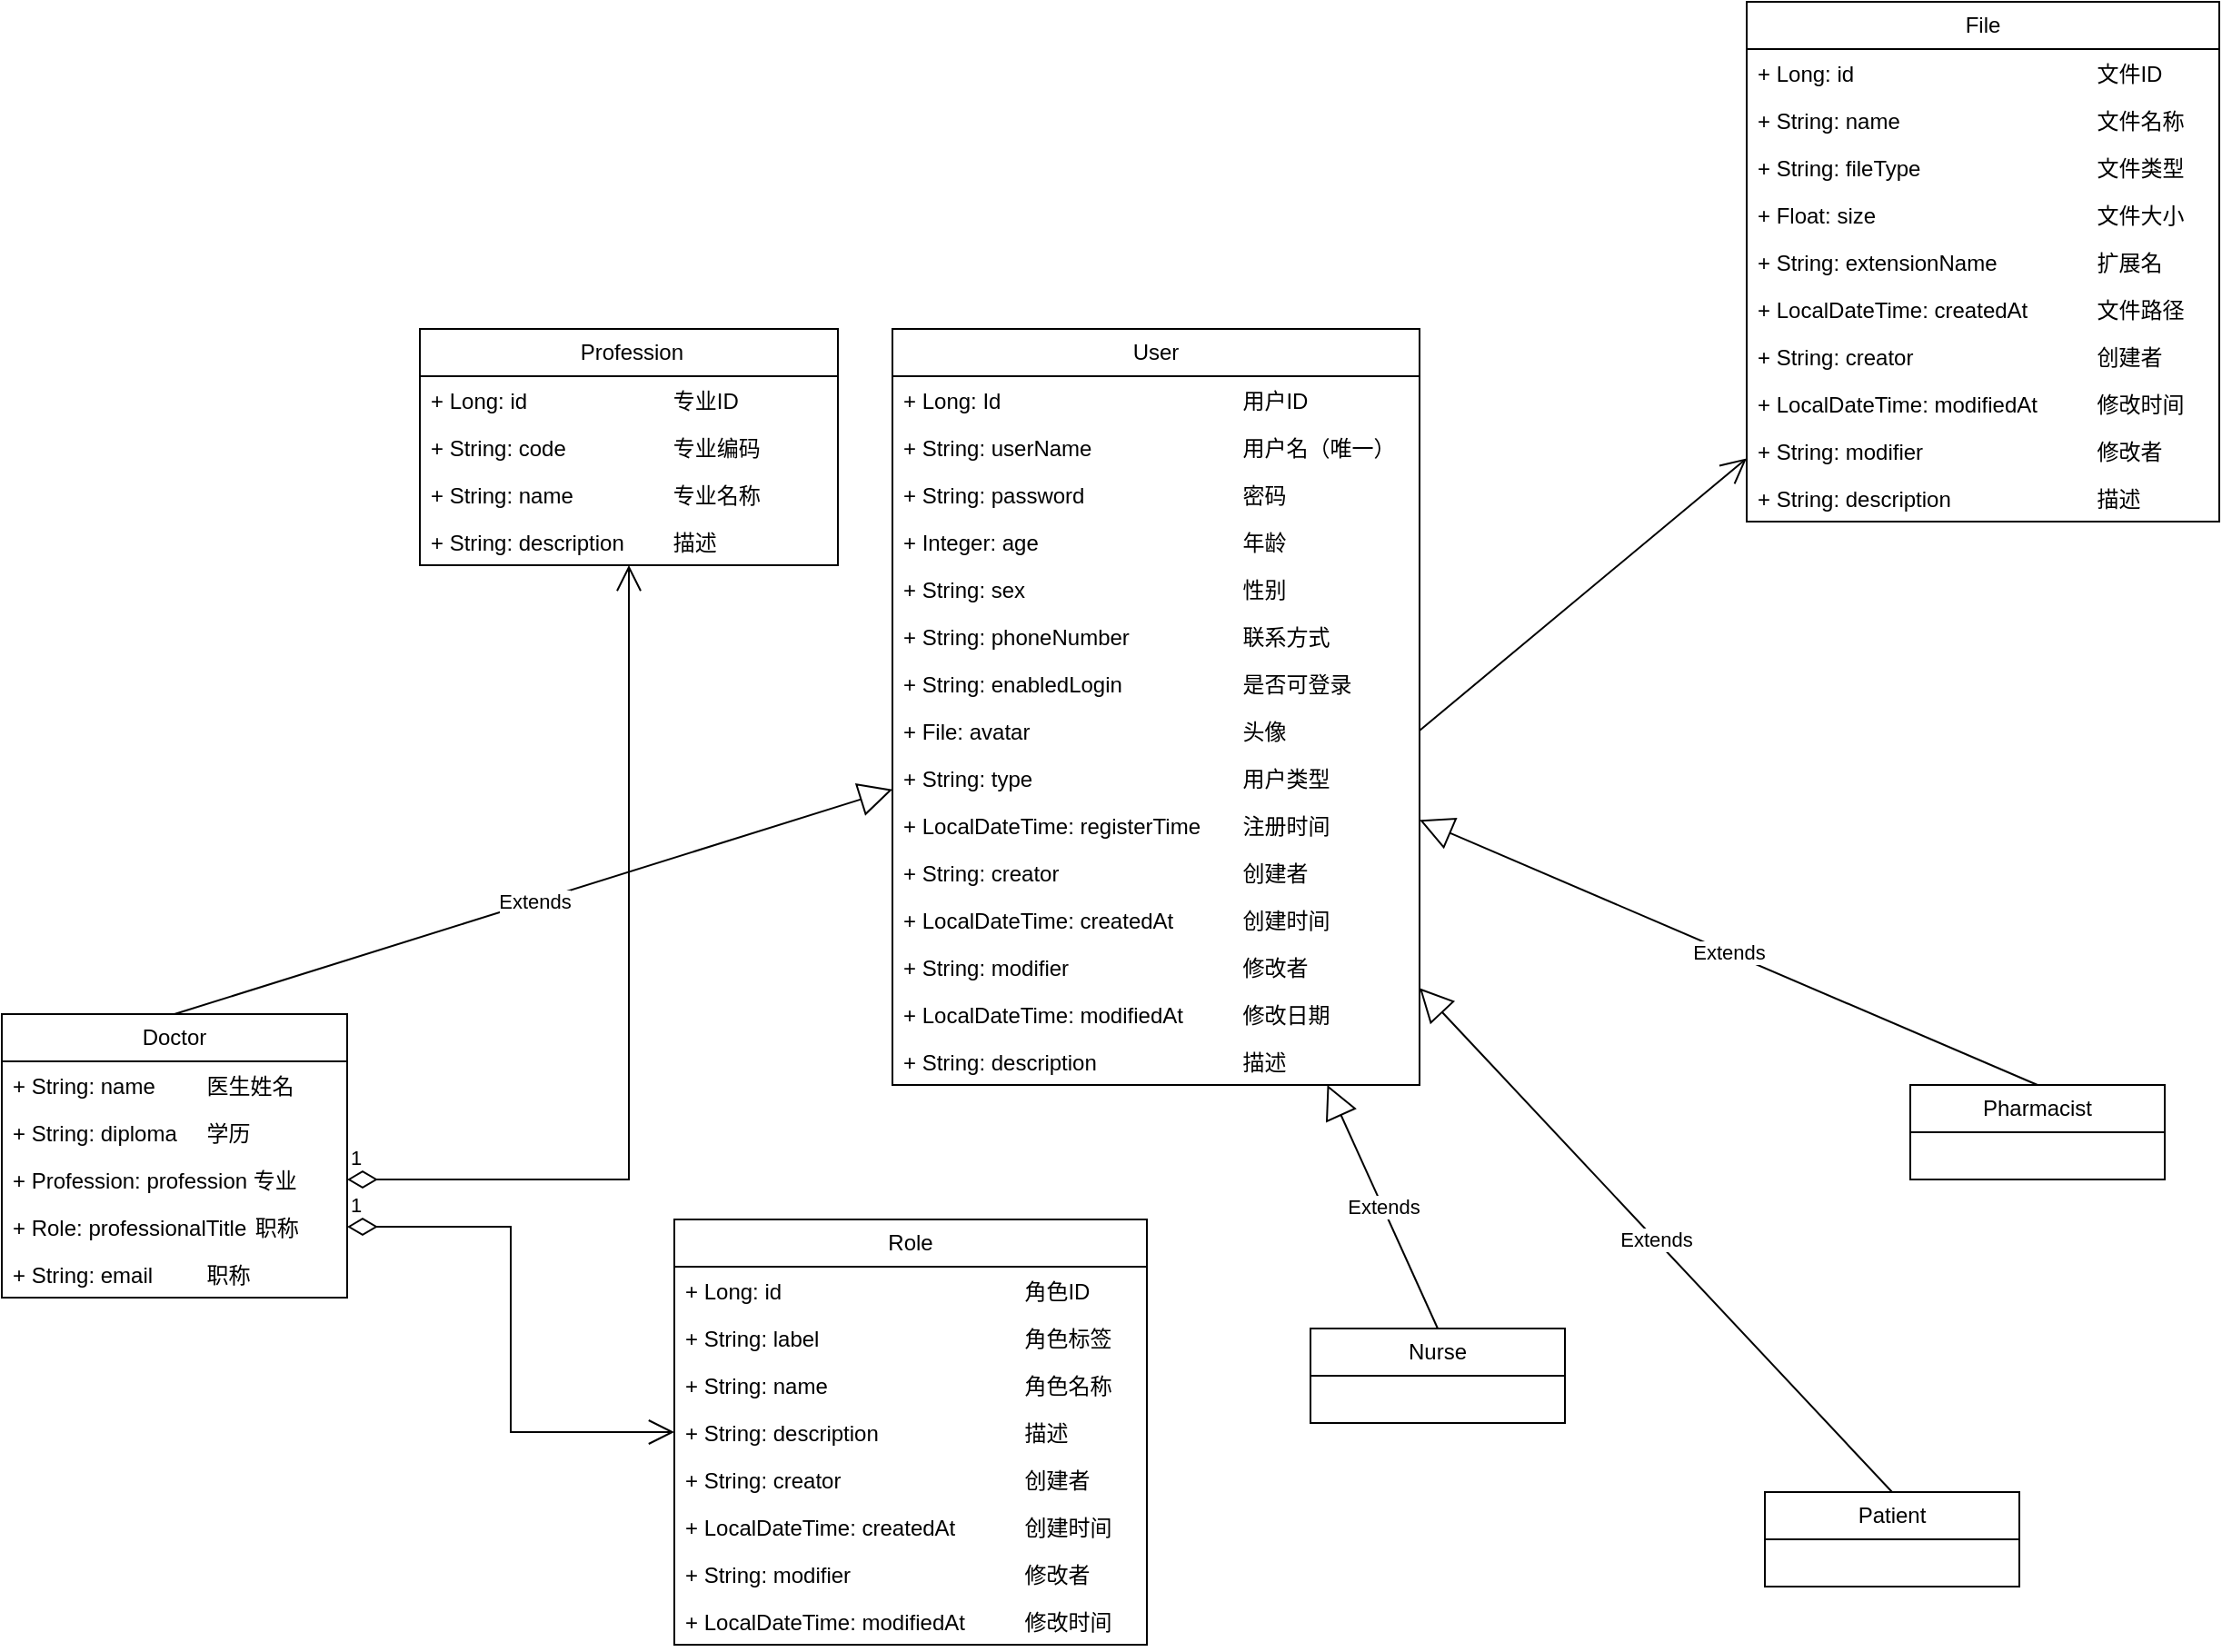 <mxfile version="24.3.0" type="device">
  <diagram name="第 1 页" id="9ztzT1rwlsxUdUq9ocI8">
    <mxGraphModel dx="1384" dy="710" grid="1" gridSize="10" guides="1" tooltips="1" connect="1" arrows="1" fold="1" page="1" pageScale="1" pageWidth="2400" pageHeight="2400" math="0" shadow="0">
      <root>
        <mxCell id="0" />
        <mxCell id="1" parent="0" />
        <object label="User" id="GoQQyu-tVttDg2WzrEU5-1">
          <mxCell style="swimlane;fontStyle=0;childLayout=stackLayout;horizontal=1;startSize=26;fillColor=none;horizontalStack=0;resizeParent=1;resizeParentMax=0;resizeLast=0;collapsible=1;marginBottom=0;whiteSpace=wrap;html=1;" parent="1" vertex="1">
            <mxGeometry x="510" y="430" width="290" height="416" as="geometry" />
          </mxCell>
        </object>
        <mxCell id="GoQQyu-tVttDg2WzrEU5-2" value="+ Long: Id&lt;span style=&quot;white-space: pre;&quot;&gt;&#x9;&lt;span style=&quot;white-space: pre;&quot;&gt;&#x9;&lt;/span&gt;&lt;span style=&quot;white-space: pre;&quot;&gt;&#x9;&lt;span style=&quot;white-space: pre;&quot;&gt;&#x9;&lt;/span&gt;&lt;span style=&quot;white-space: pre;&quot;&gt;&#x9;&lt;/span&gt;&lt;/span&gt;&lt;/span&gt;用户ID" style="text;strokeColor=none;fillColor=none;align=left;verticalAlign=top;spacingLeft=4;spacingRight=4;overflow=hidden;rotatable=0;points=[[0,0.5],[1,0.5]];portConstraint=eastwest;whiteSpace=wrap;html=1;" parent="GoQQyu-tVttDg2WzrEU5-1" vertex="1">
          <mxGeometry y="26" width="290" height="26" as="geometry" />
        </mxCell>
        <mxCell id="GoQQyu-tVttDg2WzrEU5-5" value="+ String: userName&lt;span style=&quot;white-space: pre;&quot;&gt;&#x9;&lt;/span&gt;&lt;span style=&quot;white-space: pre;&quot;&gt;&#x9;&lt;span style=&quot;white-space: pre;&quot;&gt;&#x9;&lt;/span&gt;&lt;span style=&quot;white-space: pre;&quot;&gt;&#x9;&lt;/span&gt;&lt;/span&gt;用户名（唯一）" style="text;strokeColor=none;fillColor=none;align=left;verticalAlign=top;spacingLeft=4;spacingRight=4;overflow=hidden;rotatable=0;points=[[0,0.5],[1,0.5]];portConstraint=eastwest;whiteSpace=wrap;html=1;" parent="GoQQyu-tVttDg2WzrEU5-1" vertex="1">
          <mxGeometry y="52" width="290" height="26" as="geometry" />
        </mxCell>
        <mxCell id="GoQQyu-tVttDg2WzrEU5-6" value="+ String: password&lt;span style=&quot;white-space: pre;&quot;&gt;&#x9;&lt;/span&gt;&lt;span style=&quot;white-space: pre;&quot;&gt;&#x9;&lt;span style=&quot;white-space: pre;&quot;&gt;&#x9;&lt;/span&gt;&lt;span style=&quot;white-space: pre;&quot;&gt;&#x9;&lt;/span&gt;&lt;/span&gt;密码" style="text;strokeColor=none;fillColor=none;align=left;verticalAlign=top;spacingLeft=4;spacingRight=4;overflow=hidden;rotatable=0;points=[[0,0.5],[1,0.5]];portConstraint=eastwest;whiteSpace=wrap;html=1;" parent="GoQQyu-tVttDg2WzrEU5-1" vertex="1">
          <mxGeometry y="78" width="290" height="26" as="geometry" />
        </mxCell>
        <mxCell id="GoQQyu-tVttDg2WzrEU5-13" value="+ Integer: age&lt;span style=&quot;white-space: pre;&quot;&gt;&#x9;&lt;/span&gt;&lt;span style=&quot;white-space: pre;&quot;&gt;&#x9;&lt;span style=&quot;white-space: pre;&quot;&gt;&#x9;&lt;span style=&quot;white-space: pre;&quot;&gt;&#x9;&lt;/span&gt;&lt;span style=&quot;white-space: pre;&quot;&gt;&#x9;&lt;/span&gt;&lt;/span&gt;&lt;/span&gt;年龄" style="text;strokeColor=none;fillColor=none;align=left;verticalAlign=top;spacingLeft=4;spacingRight=4;overflow=hidden;rotatable=0;points=[[0,0.5],[1,0.5]];portConstraint=eastwest;whiteSpace=wrap;html=1;" parent="GoQQyu-tVttDg2WzrEU5-1" vertex="1">
          <mxGeometry y="104" width="290" height="26" as="geometry" />
        </mxCell>
        <mxCell id="GoQQyu-tVttDg2WzrEU5-14" value="+ String: sex&lt;span style=&quot;white-space: pre;&quot;&gt;&#x9;&lt;/span&gt;&lt;span style=&quot;white-space: pre;&quot;&gt;&#x9;&lt;/span&gt;&lt;span style=&quot;white-space: pre;&quot;&gt;&#x9;&lt;span style=&quot;white-space: pre;&quot;&gt;&#x9;&lt;/span&gt;&lt;span style=&quot;white-space: pre;&quot;&gt;&#x9;&lt;/span&gt;&lt;/span&gt;性别" style="text;strokeColor=none;fillColor=none;align=left;verticalAlign=top;spacingLeft=4;spacingRight=4;overflow=hidden;rotatable=0;points=[[0,0.5],[1,0.5]];portConstraint=eastwest;whiteSpace=wrap;html=1;" parent="GoQQyu-tVttDg2WzrEU5-1" vertex="1">
          <mxGeometry y="130" width="290" height="26" as="geometry" />
        </mxCell>
        <mxCell id="GoQQyu-tVttDg2WzrEU5-21" value="+ String: phoneNumber&lt;span style=&quot;white-space: pre;&quot;&gt;&#x9;&lt;span style=&quot;white-space: pre;&quot;&gt;&#x9;&lt;/span&gt;&lt;span style=&quot;white-space: pre;&quot;&gt;&#x9;&lt;/span&gt;&lt;/span&gt;联系方式" style="text;strokeColor=none;fillColor=none;align=left;verticalAlign=top;spacingLeft=4;spacingRight=4;overflow=hidden;rotatable=0;points=[[0,0.5],[1,0.5]];portConstraint=eastwest;whiteSpace=wrap;html=1;" parent="GoQQyu-tVttDg2WzrEU5-1" vertex="1">
          <mxGeometry y="156" width="290" height="26" as="geometry" />
        </mxCell>
        <mxCell id="GoQQyu-tVttDg2WzrEU5-3" value="+ String: enabledLogin&lt;span style=&quot;white-space: pre;&quot;&gt;&#x9;&lt;span style=&quot;white-space: pre;&quot;&gt;&#x9;&lt;/span&gt;&lt;span style=&quot;white-space: pre;&quot;&gt;&#x9;&lt;/span&gt;&lt;/span&gt;是否可登录" style="text;strokeColor=none;fillColor=none;align=left;verticalAlign=top;spacingLeft=4;spacingRight=4;overflow=hidden;rotatable=0;points=[[0,0.5],[1,0.5]];portConstraint=eastwest;whiteSpace=wrap;html=1;" parent="GoQQyu-tVttDg2WzrEU5-1" vertex="1">
          <mxGeometry y="182" width="290" height="26" as="geometry" />
        </mxCell>
        <mxCell id="GoQQyu-tVttDg2WzrEU5-22" value="+ File: avatar&lt;span style=&quot;white-space: pre;&quot;&gt;&#x9;&lt;span style=&quot;white-space: pre;&quot;&gt;&#x9;&lt;/span&gt;&lt;span style=&quot;white-space: pre;&quot;&gt;&#x9;&lt;span style=&quot;white-space: pre;&quot;&gt;&#x9;&lt;/span&gt;&lt;span style=&quot;white-space: pre;&quot;&gt;&#x9;&lt;/span&gt;&lt;/span&gt;头像&lt;/span&gt;" style="text;strokeColor=none;fillColor=none;align=left;verticalAlign=top;spacingLeft=4;spacingRight=4;overflow=hidden;rotatable=0;points=[[0,0.5],[1,0.5]];portConstraint=eastwest;whiteSpace=wrap;html=1;" parent="GoQQyu-tVttDg2WzrEU5-1" vertex="1">
          <mxGeometry y="208" width="290" height="26" as="geometry" />
        </mxCell>
        <mxCell id="GoQQyu-tVttDg2WzrEU5-7" value="+ String: type&lt;span style=&quot;white-space: pre;&quot;&gt;&#x9;&lt;/span&gt;&lt;span style=&quot;white-space: pre;&quot;&gt;&#x9;&lt;/span&gt;&lt;span style=&quot;white-space: pre;&quot;&gt;&#x9;&lt;span style=&quot;white-space: pre;&quot;&gt;&#x9;&lt;/span&gt;&lt;span style=&quot;white-space: pre;&quot;&gt;&#x9;&lt;/span&gt;&lt;/span&gt;用户类型" style="text;strokeColor=none;fillColor=none;align=left;verticalAlign=top;spacingLeft=4;spacingRight=4;overflow=hidden;rotatable=0;points=[[0,0.5],[1,0.5]];portConstraint=eastwest;whiteSpace=wrap;html=1;" parent="GoQQyu-tVttDg2WzrEU5-1" vertex="1">
          <mxGeometry y="234" width="290" height="26" as="geometry" />
        </mxCell>
        <mxCell id="GoQQyu-tVttDg2WzrEU5-9" value="+ LocalDateTime: registerTime &lt;span style=&quot;white-space: pre;&quot;&gt;&#x9;&lt;/span&gt;注册时间" style="text;strokeColor=none;fillColor=none;align=left;verticalAlign=top;spacingLeft=4;spacingRight=4;overflow=hidden;rotatable=0;points=[[0,0.5],[1,0.5]];portConstraint=eastwest;whiteSpace=wrap;html=1;" parent="GoQQyu-tVttDg2WzrEU5-1" vertex="1">
          <mxGeometry y="260" width="290" height="26" as="geometry" />
        </mxCell>
        <mxCell id="GoQQyu-tVttDg2WzrEU5-8" value="+ String: creator&lt;span style=&quot;white-space: pre;&quot;&gt;&#x9;&lt;/span&gt;&lt;span style=&quot;white-space: pre;&quot;&gt;&#x9;&lt;span style=&quot;white-space: pre;&quot;&gt;&#x9;&lt;/span&gt;&lt;span style=&quot;white-space: pre;&quot;&gt;&#x9;&lt;/span&gt;&lt;/span&gt;创建者" style="text;strokeColor=none;fillColor=none;align=left;verticalAlign=top;spacingLeft=4;spacingRight=4;overflow=hidden;rotatable=0;points=[[0,0.5],[1,0.5]];portConstraint=eastwest;whiteSpace=wrap;html=1;" parent="GoQQyu-tVttDg2WzrEU5-1" vertex="1">
          <mxGeometry y="286" width="290" height="26" as="geometry" />
        </mxCell>
        <mxCell id="GoQQyu-tVttDg2WzrEU5-10" value="+ LocalDateTime: createdAt&lt;span style=&quot;white-space: pre;&quot;&gt;&#x9;&lt;span style=&quot;white-space: pre;&quot;&gt;&#x9;&lt;/span&gt;&lt;/span&gt;创建时间" style="text;strokeColor=none;fillColor=none;align=left;verticalAlign=top;spacingLeft=4;spacingRight=4;overflow=hidden;rotatable=0;points=[[0,0.5],[1,0.5]];portConstraint=eastwest;whiteSpace=wrap;html=1;" parent="GoQQyu-tVttDg2WzrEU5-1" vertex="1">
          <mxGeometry y="312" width="290" height="26" as="geometry" />
        </mxCell>
        <mxCell id="GoQQyu-tVttDg2WzrEU5-11" value="+ String: modifier&lt;span style=&quot;white-space: pre;&quot;&gt;&#x9;&lt;/span&gt;&lt;span style=&quot;white-space: pre;&quot;&gt;&#x9;&lt;span style=&quot;white-space: pre;&quot;&gt;&#x9;&lt;/span&gt;&lt;span style=&quot;white-space: pre;&quot;&gt;&#x9;&lt;/span&gt;&lt;/span&gt;修改者" style="text;strokeColor=none;fillColor=none;align=left;verticalAlign=top;spacingLeft=4;spacingRight=4;overflow=hidden;rotatable=0;points=[[0,0.5],[1,0.5]];portConstraint=eastwest;whiteSpace=wrap;html=1;" parent="GoQQyu-tVttDg2WzrEU5-1" vertex="1">
          <mxGeometry y="338" width="290" height="26" as="geometry" />
        </mxCell>
        <mxCell id="GoQQyu-tVttDg2WzrEU5-12" value="+ LocalDateTime: modifiedAt&lt;span style=&quot;white-space: pre;&quot;&gt;&#x9;&lt;span style=&quot;white-space: pre;&quot;&gt;&#x9;&lt;/span&gt;&lt;/span&gt;修改日期" style="text;strokeColor=none;fillColor=none;align=left;verticalAlign=top;spacingLeft=4;spacingRight=4;overflow=hidden;rotatable=0;points=[[0,0.5],[1,0.5]];portConstraint=eastwest;whiteSpace=wrap;html=1;" parent="GoQQyu-tVttDg2WzrEU5-1" vertex="1">
          <mxGeometry y="364" width="290" height="26" as="geometry" />
        </mxCell>
        <mxCell id="GoQQyu-tVttDg2WzrEU5-30" value="+ String: description&lt;span style=&quot;white-space: pre;&quot;&gt;&#x9;&lt;span style=&quot;white-space: pre;&quot;&gt;&#x9;&lt;/span&gt;&lt;span style=&quot;white-space: pre;&quot;&gt;&#x9;&lt;/span&gt;&lt;/span&gt;描述" style="text;strokeColor=none;fillColor=none;align=left;verticalAlign=top;spacingLeft=4;spacingRight=4;overflow=hidden;rotatable=0;points=[[0,0.5],[1,0.5]];portConstraint=eastwest;whiteSpace=wrap;html=1;" parent="GoQQyu-tVttDg2WzrEU5-1" vertex="1">
          <mxGeometry y="390" width="290" height="26" as="geometry" />
        </mxCell>
        <mxCell id="GoQQyu-tVttDg2WzrEU5-15" value="Doctor" style="swimlane;fontStyle=0;childLayout=stackLayout;horizontal=1;startSize=26;fillColor=none;horizontalStack=0;resizeParent=1;resizeParentMax=0;resizeLast=0;collapsible=1;marginBottom=0;whiteSpace=wrap;html=1;" parent="1" vertex="1">
          <mxGeometry x="20" y="807" width="190" height="156" as="geometry" />
        </mxCell>
        <mxCell id="GoQQyu-tVttDg2WzrEU5-16" value="+ String: name&lt;span style=&quot;white-space: pre;&quot;&gt;&#x9;&lt;/span&gt;医生姓名" style="text;strokeColor=none;fillColor=none;align=left;verticalAlign=top;spacingLeft=4;spacingRight=4;overflow=hidden;rotatable=0;points=[[0,0.5],[1,0.5]];portConstraint=eastwest;whiteSpace=wrap;html=1;" parent="GoQQyu-tVttDg2WzrEU5-15" vertex="1">
          <mxGeometry y="26" width="190" height="26" as="geometry" />
        </mxCell>
        <mxCell id="GoQQyu-tVttDg2WzrEU5-17" value="+ String: diploma&lt;span style=&quot;white-space: pre;&quot;&gt;&#x9;&lt;/span&gt;学历" style="text;strokeColor=none;fillColor=none;align=left;verticalAlign=top;spacingLeft=4;spacingRight=4;overflow=hidden;rotatable=0;points=[[0,0.5],[1,0.5]];portConstraint=eastwest;whiteSpace=wrap;html=1;" parent="GoQQyu-tVttDg2WzrEU5-15" vertex="1">
          <mxGeometry y="52" width="190" height="26" as="geometry" />
        </mxCell>
        <mxCell id="GoQQyu-tVttDg2WzrEU5-18" value="+ Profession: profession 专业" style="text;strokeColor=none;fillColor=none;align=left;verticalAlign=top;spacingLeft=4;spacingRight=4;overflow=hidden;rotatable=0;points=[[0,0.5],[1,0.5]];portConstraint=eastwest;whiteSpace=wrap;html=1;" parent="GoQQyu-tVttDg2WzrEU5-15" vertex="1">
          <mxGeometry y="78" width="190" height="26" as="geometry" />
        </mxCell>
        <mxCell id="GoQQyu-tVttDg2WzrEU5-24" value="+ Role: professionalTitle&lt;span style=&quot;white-space: pre;&quot;&gt;&#x9;&lt;/span&gt;职称" style="text;strokeColor=none;fillColor=none;align=left;verticalAlign=top;spacingLeft=4;spacingRight=4;overflow=hidden;rotatable=0;points=[[0,0.5],[1,0.5]];portConstraint=eastwest;whiteSpace=wrap;html=1;" parent="GoQQyu-tVttDg2WzrEU5-15" vertex="1">
          <mxGeometry y="104" width="190" height="26" as="geometry" />
        </mxCell>
        <mxCell id="GoQQyu-tVttDg2WzrEU5-23" value="+ String: email&lt;span style=&quot;white-space: pre;&quot;&gt;&#x9;&lt;/span&gt;&lt;span style=&quot;white-space: pre;&quot;&gt;&#x9;&lt;/span&gt;职称" style="text;strokeColor=none;fillColor=none;align=left;verticalAlign=top;spacingLeft=4;spacingRight=4;overflow=hidden;rotatable=0;points=[[0,0.5],[1,0.5]];portConstraint=eastwest;whiteSpace=wrap;html=1;" parent="GoQQyu-tVttDg2WzrEU5-15" vertex="1">
          <mxGeometry y="130" width="190" height="26" as="geometry" />
        </mxCell>
        <mxCell id="GoQQyu-tVttDg2WzrEU5-20" value="Extends" style="endArrow=block;endSize=16;endFill=0;html=1;rounded=0;exitX=0.5;exitY=0;exitDx=0;exitDy=0;" parent="1" source="GoQQyu-tVttDg2WzrEU5-15" target="GoQQyu-tVttDg2WzrEU5-1" edge="1">
          <mxGeometry width="160" relative="1" as="geometry">
            <mxPoint x="360" y="530" as="sourcePoint" />
            <mxPoint x="570" y="520" as="targetPoint" />
          </mxGeometry>
        </mxCell>
        <mxCell id="GoQQyu-tVttDg2WzrEU5-25" value="File" style="swimlane;fontStyle=0;childLayout=stackLayout;horizontal=1;startSize=26;fillColor=none;horizontalStack=0;resizeParent=1;resizeParentMax=0;resizeLast=0;collapsible=1;marginBottom=0;whiteSpace=wrap;html=1;" parent="1" vertex="1">
          <mxGeometry x="980" y="250" width="260" height="286" as="geometry" />
        </mxCell>
        <mxCell id="GoQQyu-tVttDg2WzrEU5-26" value="+ Long: id&lt;span style=&quot;white-space: pre;&quot;&gt;&#x9;&lt;/span&gt;&lt;span style=&quot;white-space: pre;&quot;&gt;&#x9;&lt;span style=&quot;white-space: pre;&quot;&gt;&#x9;&lt;/span&gt;&lt;span style=&quot;white-space: pre;&quot;&gt;&#x9;&lt;/span&gt;&lt;span style=&quot;white-space: pre;&quot;&gt;&#x9;&lt;/span&gt;&lt;/span&gt;文件ID" style="text;strokeColor=none;fillColor=none;align=left;verticalAlign=top;spacingLeft=4;spacingRight=4;overflow=hidden;rotatable=0;points=[[0,0.5],[1,0.5]];portConstraint=eastwest;whiteSpace=wrap;html=1;" parent="GoQQyu-tVttDg2WzrEU5-25" vertex="1">
          <mxGeometry y="26" width="260" height="26" as="geometry" />
        </mxCell>
        <mxCell id="GoQQyu-tVttDg2WzrEU5-27" value="+ String: name&amp;nbsp;&lt;span style=&quot;white-space: pre;&quot;&gt;&#x9;&lt;span style=&quot;white-space: pre;&quot;&gt;&#x9;&lt;/span&gt;&lt;span style=&quot;white-space: pre;&quot;&gt;&#x9;&lt;/span&gt;&lt;span style=&quot;white-space: pre;&quot;&gt;&#x9;&lt;/span&gt;&lt;/span&gt;文件名称" style="text;strokeColor=none;fillColor=none;align=left;verticalAlign=top;spacingLeft=4;spacingRight=4;overflow=hidden;rotatable=0;points=[[0,0.5],[1,0.5]];portConstraint=eastwest;whiteSpace=wrap;html=1;" parent="GoQQyu-tVttDg2WzrEU5-25" vertex="1">
          <mxGeometry y="52" width="260" height="26" as="geometry" />
        </mxCell>
        <mxCell id="GoQQyu-tVttDg2WzrEU5-29" value="+ String: fileType&lt;span style=&quot;white-space: pre;&quot;&gt;&#x9;&lt;span style=&quot;white-space: pre;&quot;&gt;&#x9;&lt;/span&gt;&lt;span style=&quot;white-space: pre;&quot;&gt;&#x9;&lt;/span&gt;&lt;span style=&quot;white-space: pre;&quot;&gt;&#x9;&lt;/span&gt;&lt;/span&gt;文件类型" style="text;strokeColor=none;fillColor=none;align=left;verticalAlign=top;spacingLeft=4;spacingRight=4;overflow=hidden;rotatable=0;points=[[0,0.5],[1,0.5]];portConstraint=eastwest;whiteSpace=wrap;html=1;" parent="GoQQyu-tVttDg2WzrEU5-25" vertex="1">
          <mxGeometry y="78" width="260" height="26" as="geometry" />
        </mxCell>
        <mxCell id="GoQQyu-tVttDg2WzrEU5-33" value="+ Float: size&lt;span style=&quot;white-space: pre;&quot;&gt;&#x9;&lt;/span&gt;&lt;span style=&quot;white-space: pre;&quot;&gt;&#x9;&lt;span style=&quot;white-space: pre;&quot;&gt;&#x9;&lt;/span&gt;&lt;span style=&quot;white-space: pre;&quot;&gt;&#x9;&lt;/span&gt;&lt;span style=&quot;white-space: pre;&quot;&gt;&#x9;&lt;/span&gt;&lt;/span&gt;文件大小" style="text;strokeColor=none;fillColor=none;align=left;verticalAlign=top;spacingLeft=4;spacingRight=4;overflow=hidden;rotatable=0;points=[[0,0.5],[1,0.5]];portConstraint=eastwest;whiteSpace=wrap;html=1;" parent="GoQQyu-tVttDg2WzrEU5-25" vertex="1">
          <mxGeometry y="104" width="260" height="26" as="geometry" />
        </mxCell>
        <mxCell id="GoQQyu-tVttDg2WzrEU5-35" value="+ String: extensionName &lt;span style=&quot;white-space: pre;&quot;&gt;&#x9;&lt;/span&gt;&lt;span style=&quot;white-space: pre;&quot;&gt;&#x9;&lt;/span&gt;扩展名" style="text;strokeColor=none;fillColor=none;align=left;verticalAlign=top;spacingLeft=4;spacingRight=4;overflow=hidden;rotatable=0;points=[[0,0.5],[1,0.5]];portConstraint=eastwest;whiteSpace=wrap;html=1;" parent="GoQQyu-tVttDg2WzrEU5-25" vertex="1">
          <mxGeometry y="130" width="260" height="26" as="geometry" />
        </mxCell>
        <mxCell id="GoQQyu-tVttDg2WzrEU5-34" value="+ LocalDateTime: createdAt&lt;span style=&quot;white-space: pre;&quot;&gt;&#x9;&lt;span style=&quot;white-space: pre;&quot;&gt;&#x9;&lt;/span&gt;&lt;/span&gt;文件路径" style="text;strokeColor=none;fillColor=none;align=left;verticalAlign=top;spacingLeft=4;spacingRight=4;overflow=hidden;rotatable=0;points=[[0,0.5],[1,0.5]];portConstraint=eastwest;whiteSpace=wrap;html=1;" parent="GoQQyu-tVttDg2WzrEU5-25" vertex="1">
          <mxGeometry y="156" width="260" height="26" as="geometry" />
        </mxCell>
        <mxCell id="GoQQyu-tVttDg2WzrEU5-36" value="+ String: creator&lt;span style=&quot;white-space: pre;&quot;&gt;&#x9;&lt;span style=&quot;white-space: pre;&quot;&gt;&#x9;&lt;/span&gt;&lt;span style=&quot;white-space: pre;&quot;&gt;&#x9;&lt;/span&gt;&lt;span style=&quot;white-space: pre;&quot;&gt;&#x9;&lt;/span&gt;&lt;/span&gt;创建者" style="text;strokeColor=none;fillColor=none;align=left;verticalAlign=top;spacingLeft=4;spacingRight=4;overflow=hidden;rotatable=0;points=[[0,0.5],[1,0.5]];portConstraint=eastwest;whiteSpace=wrap;html=1;" parent="GoQQyu-tVttDg2WzrEU5-25" vertex="1">
          <mxGeometry y="182" width="260" height="26" as="geometry" />
        </mxCell>
        <mxCell id="GoQQyu-tVttDg2WzrEU5-31" value="+ LocalDateTime: modifiedAt&lt;span style=&quot;white-space: pre;&quot;&gt;&#x9;&lt;span style=&quot;white-space: pre;&quot;&gt;&#x9;&lt;/span&gt;修改&lt;/span&gt;时间" style="text;strokeColor=none;fillColor=none;align=left;verticalAlign=top;spacingLeft=4;spacingRight=4;overflow=hidden;rotatable=0;points=[[0,0.5],[1,0.5]];portConstraint=eastwest;whiteSpace=wrap;html=1;" parent="GoQQyu-tVttDg2WzrEU5-25" vertex="1">
          <mxGeometry y="208" width="260" height="26" as="geometry" />
        </mxCell>
        <mxCell id="GoQQyu-tVttDg2WzrEU5-32" value="+ String: modifier&lt;span style=&quot;white-space: pre;&quot;&gt;&#x9;&lt;span style=&quot;white-space: pre;&quot;&gt;&#x9;&lt;/span&gt;&lt;span style=&quot;white-space: pre;&quot;&gt;&#x9;&lt;/span&gt;&lt;span style=&quot;white-space: pre;&quot;&gt;&#x9;&lt;/span&gt;&lt;/span&gt;修改者" style="text;strokeColor=none;fillColor=none;align=left;verticalAlign=top;spacingLeft=4;spacingRight=4;overflow=hidden;rotatable=0;points=[[0,0.5],[1,0.5]];portConstraint=eastwest;whiteSpace=wrap;html=1;" parent="GoQQyu-tVttDg2WzrEU5-25" vertex="1">
          <mxGeometry y="234" width="260" height="26" as="geometry" />
        </mxCell>
        <mxCell id="GoQQyu-tVttDg2WzrEU5-28" value="+ String: description&lt;span style=&quot;white-space: pre;&quot;&gt;&#x9;&lt;span style=&quot;white-space: pre;&quot;&gt;&#x9;&lt;/span&gt;&lt;span style=&quot;white-space: pre;&quot;&gt;&#x9;&lt;/span&gt;&lt;/span&gt;描述" style="text;strokeColor=none;fillColor=none;align=left;verticalAlign=top;spacingLeft=4;spacingRight=4;overflow=hidden;rotatable=0;points=[[0,0.5],[1,0.5]];portConstraint=eastwest;whiteSpace=wrap;html=1;" parent="GoQQyu-tVttDg2WzrEU5-25" vertex="1">
          <mxGeometry y="260" width="260" height="26" as="geometry" />
        </mxCell>
        <mxCell id="GoQQyu-tVttDg2WzrEU5-38" value="Nurse" style="swimlane;fontStyle=0;childLayout=stackLayout;horizontal=1;startSize=26;fillColor=none;horizontalStack=0;resizeParent=1;resizeParentMax=0;resizeLast=0;collapsible=1;marginBottom=0;whiteSpace=wrap;html=1;" parent="1" vertex="1">
          <mxGeometry x="740" y="980" width="140" height="52" as="geometry" />
        </mxCell>
        <mxCell id="GoQQyu-tVttDg2WzrEU5-42" value="Extends" style="endArrow=block;endSize=16;endFill=0;html=1;rounded=0;exitX=0.5;exitY=0;exitDx=0;exitDy=0;" parent="1" source="GoQQyu-tVttDg2WzrEU5-38" target="GoQQyu-tVttDg2WzrEU5-1" edge="1">
          <mxGeometry width="160" relative="1" as="geometry">
            <mxPoint x="320" y="590" as="sourcePoint" />
            <mxPoint x="530" y="520" as="targetPoint" />
          </mxGeometry>
        </mxCell>
        <mxCell id="GoQQyu-tVttDg2WzrEU5-43" value="Patient" style="swimlane;fontStyle=0;childLayout=stackLayout;horizontal=1;startSize=26;fillColor=none;horizontalStack=0;resizeParent=1;resizeParentMax=0;resizeLast=0;collapsible=1;marginBottom=0;whiteSpace=wrap;html=1;" parent="1" vertex="1">
          <mxGeometry x="990" y="1070" width="140" height="52" as="geometry" />
        </mxCell>
        <mxCell id="GoQQyu-tVttDg2WzrEU5-44" value="Extends" style="endArrow=block;endSize=16;endFill=0;html=1;rounded=0;exitX=0.5;exitY=0;exitDx=0;exitDy=0;" parent="1" source="GoQQyu-tVttDg2WzrEU5-43" target="GoQQyu-tVttDg2WzrEU5-1" edge="1">
          <mxGeometry width="160" relative="1" as="geometry">
            <mxPoint x="330" y="580" as="sourcePoint" />
            <mxPoint x="470" y="540" as="targetPoint" />
          </mxGeometry>
        </mxCell>
        <mxCell id="GoQQyu-tVttDg2WzrEU5-45" value="Pharmacist" style="swimlane;fontStyle=0;childLayout=stackLayout;horizontal=1;startSize=26;fillColor=none;horizontalStack=0;resizeParent=1;resizeParentMax=0;resizeLast=0;collapsible=1;marginBottom=0;whiteSpace=wrap;html=1;" parent="1" vertex="1">
          <mxGeometry x="1070" y="846" width="140" height="52" as="geometry" />
        </mxCell>
        <mxCell id="GoQQyu-tVttDg2WzrEU5-49" value="Extends" style="endArrow=block;endSize=16;endFill=0;html=1;rounded=0;exitX=0.5;exitY=0;exitDx=0;exitDy=0;" parent="1" source="GoQQyu-tVttDg2WzrEU5-45" target="GoQQyu-tVttDg2WzrEU5-1" edge="1">
          <mxGeometry width="160" relative="1" as="geometry">
            <mxPoint x="710" y="578" as="sourcePoint" />
            <mxPoint x="480" y="516" as="targetPoint" />
          </mxGeometry>
        </mxCell>
        <mxCell id="GoQQyu-tVttDg2WzrEU5-50" value="&lt;span style=&quot;text-align: left;&quot;&gt;&amp;nbsp;Profession&lt;/span&gt;" style="swimlane;fontStyle=0;childLayout=stackLayout;horizontal=1;startSize=26;fillColor=none;horizontalStack=0;resizeParent=1;resizeParentMax=0;resizeLast=0;collapsible=1;marginBottom=0;whiteSpace=wrap;html=1;" parent="1" vertex="1">
          <mxGeometry x="250" y="430" width="230" height="130" as="geometry" />
        </mxCell>
        <mxCell id="GoQQyu-tVttDg2WzrEU5-51" value="+ Long: id&lt;span style=&quot;white-space: pre;&quot;&gt;&#x9;&lt;/span&gt;&lt;span style=&quot;white-space: pre;&quot;&gt;&#x9;&lt;/span&gt;&lt;span style=&quot;white-space: pre;&quot;&gt;&#x9;&lt;/span&gt;专业ID" style="text;strokeColor=none;fillColor=none;align=left;verticalAlign=top;spacingLeft=4;spacingRight=4;overflow=hidden;rotatable=0;points=[[0,0.5],[1,0.5]];portConstraint=eastwest;whiteSpace=wrap;html=1;" parent="GoQQyu-tVttDg2WzrEU5-50" vertex="1">
          <mxGeometry y="26" width="230" height="26" as="geometry" />
        </mxCell>
        <mxCell id="GoQQyu-tVttDg2WzrEU5-52" value="+ String: code&lt;span style=&quot;white-space: pre;&quot;&gt;&#x9;&lt;/span&gt;&lt;span style=&quot;white-space: pre;&quot;&gt;&#x9;&lt;/span&gt;&lt;span style=&quot;white-space: pre;&quot;&gt;&#x9;&lt;/span&gt;专业编码" style="text;strokeColor=none;fillColor=none;align=left;verticalAlign=top;spacingLeft=4;spacingRight=4;overflow=hidden;rotatable=0;points=[[0,0.5],[1,0.5]];portConstraint=eastwest;whiteSpace=wrap;html=1;" parent="GoQQyu-tVttDg2WzrEU5-50" vertex="1">
          <mxGeometry y="52" width="230" height="26" as="geometry" />
        </mxCell>
        <mxCell id="GoQQyu-tVttDg2WzrEU5-53" value="+ String: name&lt;span style=&quot;white-space: pre;&quot;&gt;&#x9;&lt;/span&gt;&lt;span style=&quot;white-space: pre;&quot;&gt;&#x9;&lt;/span&gt;专业名称" style="text;strokeColor=none;fillColor=none;align=left;verticalAlign=top;spacingLeft=4;spacingRight=4;overflow=hidden;rotatable=0;points=[[0,0.5],[1,0.5]];portConstraint=eastwest;whiteSpace=wrap;html=1;" parent="GoQQyu-tVttDg2WzrEU5-50" vertex="1">
          <mxGeometry y="78" width="230" height="26" as="geometry" />
        </mxCell>
        <mxCell id="GoQQyu-tVttDg2WzrEU5-54" value="+ String: description&lt;span style=&quot;white-space: pre;&quot;&gt;&#x9;&lt;/span&gt;描述" style="text;strokeColor=none;fillColor=none;align=left;verticalAlign=top;spacingLeft=4;spacingRight=4;overflow=hidden;rotatable=0;points=[[0,0.5],[1,0.5]];portConstraint=eastwest;whiteSpace=wrap;html=1;" parent="GoQQyu-tVttDg2WzrEU5-50" vertex="1">
          <mxGeometry y="104" width="230" height="26" as="geometry" />
        </mxCell>
        <mxCell id="2T7j7PLuLkpMSCkEyarR-1" value="Role" style="swimlane;fontStyle=0;childLayout=stackLayout;horizontal=1;startSize=26;fillColor=none;horizontalStack=0;resizeParent=1;resizeParentMax=0;resizeLast=0;collapsible=1;marginBottom=0;whiteSpace=wrap;html=1;" vertex="1" parent="1">
          <mxGeometry x="390" y="920" width="260" height="234" as="geometry" />
        </mxCell>
        <mxCell id="2T7j7PLuLkpMSCkEyarR-2" value="+ Long: id&lt;span style=&quot;white-space: pre;&quot;&gt;&#x9;&lt;/span&gt;&lt;span style=&quot;white-space: pre;&quot;&gt;&#x9;&lt;span style=&quot;white-space: pre;&quot;&gt;&#x9;&lt;span style=&quot;white-space: pre;&quot;&gt;&#x9;&lt;/span&gt;&lt;span style=&quot;white-space: pre;&quot;&gt;&#x9;&lt;/span&gt;&lt;/span&gt;&lt;/span&gt;角色ID" style="text;strokeColor=none;fillColor=none;align=left;verticalAlign=top;spacingLeft=4;spacingRight=4;overflow=hidden;rotatable=0;points=[[0,0.5],[1,0.5]];portConstraint=eastwest;whiteSpace=wrap;html=1;" vertex="1" parent="2T7j7PLuLkpMSCkEyarR-1">
          <mxGeometry y="26" width="260" height="26" as="geometry" />
        </mxCell>
        <mxCell id="2T7j7PLuLkpMSCkEyarR-3" value="+ String: label&lt;span style=&quot;white-space: pre;&quot;&gt;&#x9;&lt;/span&gt;&lt;span style=&quot;white-space: pre;&quot;&gt;&#x9;&lt;span style=&quot;white-space: pre;&quot;&gt;&#x9;&lt;span style=&quot;white-space: pre;&quot;&gt;&#x9;&lt;/span&gt;&lt;span style=&quot;white-space: pre;&quot;&gt;&#x9;&lt;/span&gt;&lt;/span&gt;&lt;/span&gt;角色标签" style="text;strokeColor=none;fillColor=none;align=left;verticalAlign=top;spacingLeft=4;spacingRight=4;overflow=hidden;rotatable=0;points=[[0,0.5],[1,0.5]];portConstraint=eastwest;whiteSpace=wrap;html=1;" vertex="1" parent="2T7j7PLuLkpMSCkEyarR-1">
          <mxGeometry y="52" width="260" height="26" as="geometry" />
        </mxCell>
        <mxCell id="2T7j7PLuLkpMSCkEyarR-5" value="+ String: name&lt;span style=&quot;white-space: pre;&quot;&gt;&#x9;&lt;span style=&quot;white-space: pre;&quot;&gt;&#x9;&lt;span style=&quot;white-space: pre;&quot;&gt;&#x9;&lt;/span&gt;&lt;span style=&quot;white-space: pre;&quot;&gt;&#x9;&lt;/span&gt;&lt;/span&gt;&lt;/span&gt;角色名称" style="text;strokeColor=none;fillColor=none;align=left;verticalAlign=top;spacingLeft=4;spacingRight=4;overflow=hidden;rotatable=0;points=[[0,0.5],[1,0.5]];portConstraint=eastwest;whiteSpace=wrap;html=1;" vertex="1" parent="2T7j7PLuLkpMSCkEyarR-1">
          <mxGeometry y="78" width="260" height="26" as="geometry" />
        </mxCell>
        <mxCell id="2T7j7PLuLkpMSCkEyarR-4" value="+ String: description&lt;span style=&quot;white-space: pre;&quot;&gt;&#x9;&lt;span style=&quot;white-space: pre;&quot;&gt;&#x9;&lt;/span&gt;&lt;span style=&quot;white-space: pre;&quot;&gt;&#x9;&lt;/span&gt;&lt;/span&gt;描述" style="text;strokeColor=none;fillColor=none;align=left;verticalAlign=top;spacingLeft=4;spacingRight=4;overflow=hidden;rotatable=0;points=[[0,0.5],[1,0.5]];portConstraint=eastwest;whiteSpace=wrap;html=1;" vertex="1" parent="2T7j7PLuLkpMSCkEyarR-1">
          <mxGeometry y="104" width="260" height="26" as="geometry" />
        </mxCell>
        <mxCell id="2T7j7PLuLkpMSCkEyarR-6" value="+ String: creator&lt;span style=&quot;white-space: pre;&quot;&gt;&#x9;&lt;span style=&quot;white-space: pre;&quot;&gt;&#x9;&lt;span style=&quot;white-space: pre;&quot;&gt;&#x9;&lt;/span&gt;&lt;span style=&quot;white-space: pre;&quot;&gt;&#x9;&lt;/span&gt;&lt;/span&gt;创建者&lt;/span&gt;" style="text;strokeColor=none;fillColor=none;align=left;verticalAlign=top;spacingLeft=4;spacingRight=4;overflow=hidden;rotatable=0;points=[[0,0.5],[1,0.5]];portConstraint=eastwest;whiteSpace=wrap;html=1;" vertex="1" parent="2T7j7PLuLkpMSCkEyarR-1">
          <mxGeometry y="130" width="260" height="26" as="geometry" />
        </mxCell>
        <mxCell id="2T7j7PLuLkpMSCkEyarR-7" value="+ LocalDateTime: createdAt&lt;span style=&quot;white-space: pre;&quot;&gt;&#x9;&lt;span style=&quot;white-space: pre;&quot;&gt;&#x9;&lt;/span&gt;创建&lt;/span&gt;时间" style="text;strokeColor=none;fillColor=none;align=left;verticalAlign=top;spacingLeft=4;spacingRight=4;overflow=hidden;rotatable=0;points=[[0,0.5],[1,0.5]];portConstraint=eastwest;whiteSpace=wrap;html=1;" vertex="1" parent="2T7j7PLuLkpMSCkEyarR-1">
          <mxGeometry y="156" width="260" height="26" as="geometry" />
        </mxCell>
        <mxCell id="2T7j7PLuLkpMSCkEyarR-8" value="+ String: modifier&lt;span style=&quot;white-space: pre;&quot;&gt;&#x9;&lt;span style=&quot;white-space: pre;&quot;&gt;&#x9;&lt;span style=&quot;white-space: pre;&quot;&gt;&#x9;&lt;/span&gt;&lt;span style=&quot;white-space: pre;&quot;&gt;&#x9;&lt;/span&gt;修改&lt;/span&gt;者&lt;/span&gt;" style="text;strokeColor=none;fillColor=none;align=left;verticalAlign=top;spacingLeft=4;spacingRight=4;overflow=hidden;rotatable=0;points=[[0,0.5],[1,0.5]];portConstraint=eastwest;whiteSpace=wrap;html=1;" vertex="1" parent="2T7j7PLuLkpMSCkEyarR-1">
          <mxGeometry y="182" width="260" height="26" as="geometry" />
        </mxCell>
        <mxCell id="2T7j7PLuLkpMSCkEyarR-9" value="+ LocalDateTime: modifiedAt&lt;span style=&quot;white-space: pre;&quot;&gt;&#x9;&lt;span style=&quot;white-space: pre;&quot;&gt;&#x9;&lt;/span&gt;修改&lt;/span&gt;时间" style="text;strokeColor=none;fillColor=none;align=left;verticalAlign=top;spacingLeft=4;spacingRight=4;overflow=hidden;rotatable=0;points=[[0,0.5],[1,0.5]];portConstraint=eastwest;whiteSpace=wrap;html=1;" vertex="1" parent="2T7j7PLuLkpMSCkEyarR-1">
          <mxGeometry y="208" width="260" height="26" as="geometry" />
        </mxCell>
        <mxCell id="2T7j7PLuLkpMSCkEyarR-11" value="" style="endArrow=open;endFill=1;endSize=12;html=1;rounded=0;exitX=1;exitY=0.5;exitDx=0;exitDy=0;" edge="1" parent="1" source="GoQQyu-tVttDg2WzrEU5-22" target="GoQQyu-tVttDg2WzrEU5-25">
          <mxGeometry width="160" relative="1" as="geometry">
            <mxPoint x="640" y="450" as="sourcePoint" />
            <mxPoint x="800" y="450" as="targetPoint" />
          </mxGeometry>
        </mxCell>
        <mxCell id="2T7j7PLuLkpMSCkEyarR-13" value="1" style="endArrow=open;html=1;endSize=12;startArrow=diamondThin;startSize=14;startFill=0;edgeStyle=orthogonalEdgeStyle;align=left;verticalAlign=bottom;rounded=0;" edge="1" parent="1" source="GoQQyu-tVttDg2WzrEU5-18" target="GoQQyu-tVttDg2WzrEU5-50">
          <mxGeometry x="-1" y="3" relative="1" as="geometry">
            <mxPoint x="450" y="680" as="sourcePoint" />
            <mxPoint x="610" y="680" as="targetPoint" />
          </mxGeometry>
        </mxCell>
        <mxCell id="2T7j7PLuLkpMSCkEyarR-16" value="1" style="endArrow=open;html=1;endSize=12;startArrow=diamondThin;startSize=14;startFill=0;edgeStyle=orthogonalEdgeStyle;align=left;verticalAlign=bottom;rounded=0;" edge="1" parent="1" source="GoQQyu-tVttDg2WzrEU5-24" target="2T7j7PLuLkpMSCkEyarR-1">
          <mxGeometry x="-1" y="3" relative="1" as="geometry">
            <mxPoint x="470" y="790" as="sourcePoint" />
            <mxPoint x="630" y="790" as="targetPoint" />
          </mxGeometry>
        </mxCell>
      </root>
    </mxGraphModel>
  </diagram>
</mxfile>
